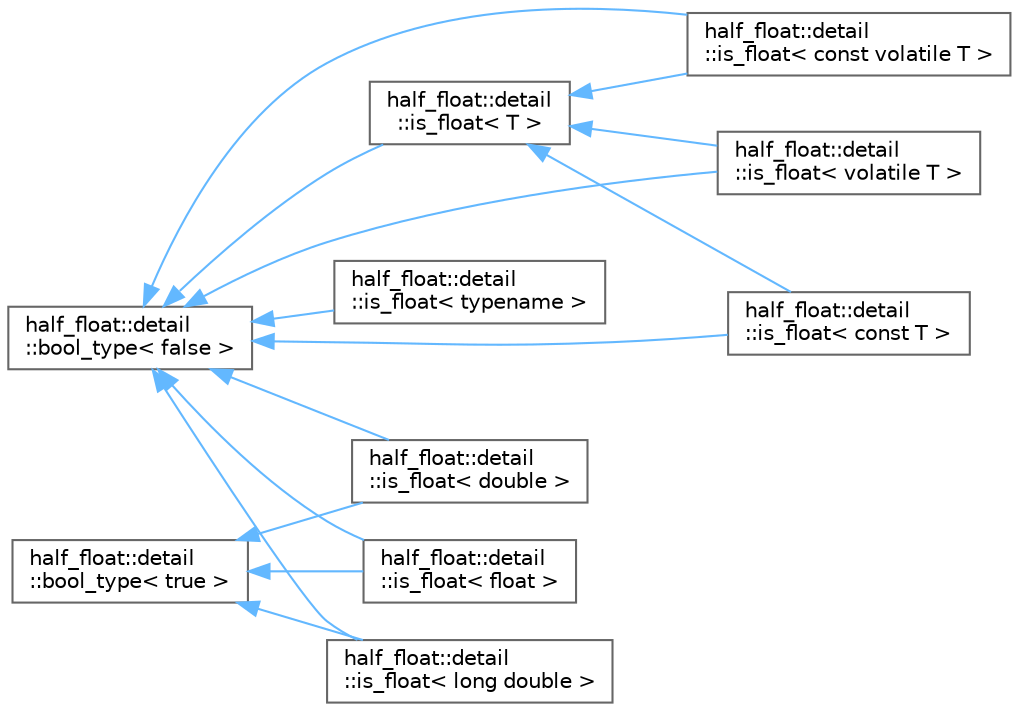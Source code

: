 digraph "类继承关系图"
{
 // LATEX_PDF_SIZE
  bgcolor="transparent";
  edge [fontname=Helvetica,fontsize=10,labelfontname=Helvetica,labelfontsize=10];
  node [fontname=Helvetica,fontsize=10,shape=box,height=0.2,width=0.4];
  rankdir="LR";
  Node0 [id="Node000000",label="half_float::detail\l::bool_type\< false \>",height=0.2,width=0.4,color="grey40", fillcolor="white", style="filled",URL="$structhalf__float_1_1detail_1_1bool__type.html",tooltip=" "];
  Node0 -> Node1 [id="edge1078_Node000000_Node000001",dir="back",color="steelblue1",style="solid",tooltip=" "];
  Node1 [id="Node000001",label="half_float::detail\l::is_float\< T \>",height=0.2,width=0.4,color="grey40", fillcolor="white", style="filled",URL="$structhalf__float_1_1detail_1_1is__float.html",tooltip=" "];
  Node1 -> Node2 [id="edge1079_Node000001_Node000002",dir="back",color="steelblue1",style="solid",tooltip=" "];
  Node2 [id="Node000002",label="half_float::detail\l::is_float\< const T \>",height=0.2,width=0.4,color="grey40", fillcolor="white", style="filled",URL="$structhalf__float_1_1detail_1_1is__float_3_01const_01_t_01_4.html",tooltip=" "];
  Node1 -> Node3 [id="edge1080_Node000001_Node000003",dir="back",color="steelblue1",style="solid",tooltip=" "];
  Node3 [id="Node000003",label="half_float::detail\l::is_float\< const volatile T \>",height=0.2,width=0.4,color="grey40", fillcolor="white", style="filled",URL="$structhalf__float_1_1detail_1_1is__float_3_01const_01volatile_01_t_01_4.html",tooltip=" "];
  Node1 -> Node4 [id="edge1081_Node000001_Node000004",dir="back",color="steelblue1",style="solid",tooltip=" "];
  Node4 [id="Node000004",label="half_float::detail\l::is_float\< volatile T \>",height=0.2,width=0.4,color="grey40", fillcolor="white", style="filled",URL="$structhalf__float_1_1detail_1_1is__float_3_01volatile_01_t_01_4.html",tooltip=" "];
  Node0 -> Node2 [id="edge1082_Node000000_Node000002",dir="back",color="steelblue1",style="solid",tooltip=" "];
  Node0 -> Node3 [id="edge1083_Node000000_Node000003",dir="back",color="steelblue1",style="solid",tooltip=" "];
  Node0 -> Node5 [id="edge1084_Node000000_Node000005",dir="back",color="steelblue1",style="solid",tooltip=" "];
  Node5 [id="Node000005",label="half_float::detail\l::is_float\< double \>",height=0.2,width=0.4,color="grey40", fillcolor="white", style="filled",URL="$structhalf__float_1_1detail_1_1is__float_3_01double_01_4.html",tooltip=" "];
  Node0 -> Node7 [id="edge1085_Node000000_Node000007",dir="back",color="steelblue1",style="solid",tooltip=" "];
  Node7 [id="Node000007",label="half_float::detail\l::is_float\< float \>",height=0.2,width=0.4,color="grey40", fillcolor="white", style="filled",URL="$structhalf__float_1_1detail_1_1is__float_3_01float_01_4.html",tooltip=" "];
  Node0 -> Node8 [id="edge1086_Node000000_Node000008",dir="back",color="steelblue1",style="solid",tooltip=" "];
  Node8 [id="Node000008",label="half_float::detail\l::is_float\< long double \>",height=0.2,width=0.4,color="grey40", fillcolor="white", style="filled",URL="$structhalf__float_1_1detail_1_1is__float_3_01long_01double_01_4.html",tooltip=" "];
  Node0 -> Node4 [id="edge1087_Node000000_Node000004",dir="back",color="steelblue1",style="solid",tooltip=" "];
  Node0 -> Node9 [id="edge1088_Node000000_Node000009",dir="back",color="steelblue1",style="solid",tooltip=" "];
  Node9 [id="Node000009",label="half_float::detail\l::is_float\< typename \>",height=0.2,width=0.4,color="grey40", fillcolor="white", style="filled",URL="$structhalf__float_1_1detail_1_1is__float.html",tooltip="Type traits for floating-point types."];
  Node6 [id="Node000006",label="half_float::detail\l::bool_type\< true \>",height=0.2,width=0.4,color="grey40", fillcolor="white", style="filled",URL="$structhalf__float_1_1detail_1_1bool__type.html",tooltip=" "];
  Node6 -> Node5 [id="edge1089_Node000006_Node000005",dir="back",color="steelblue1",style="solid",tooltip=" "];
  Node6 -> Node7 [id="edge1090_Node000006_Node000007",dir="back",color="steelblue1",style="solid",tooltip=" "];
  Node6 -> Node8 [id="edge1091_Node000006_Node000008",dir="back",color="steelblue1",style="solid",tooltip=" "];
}

